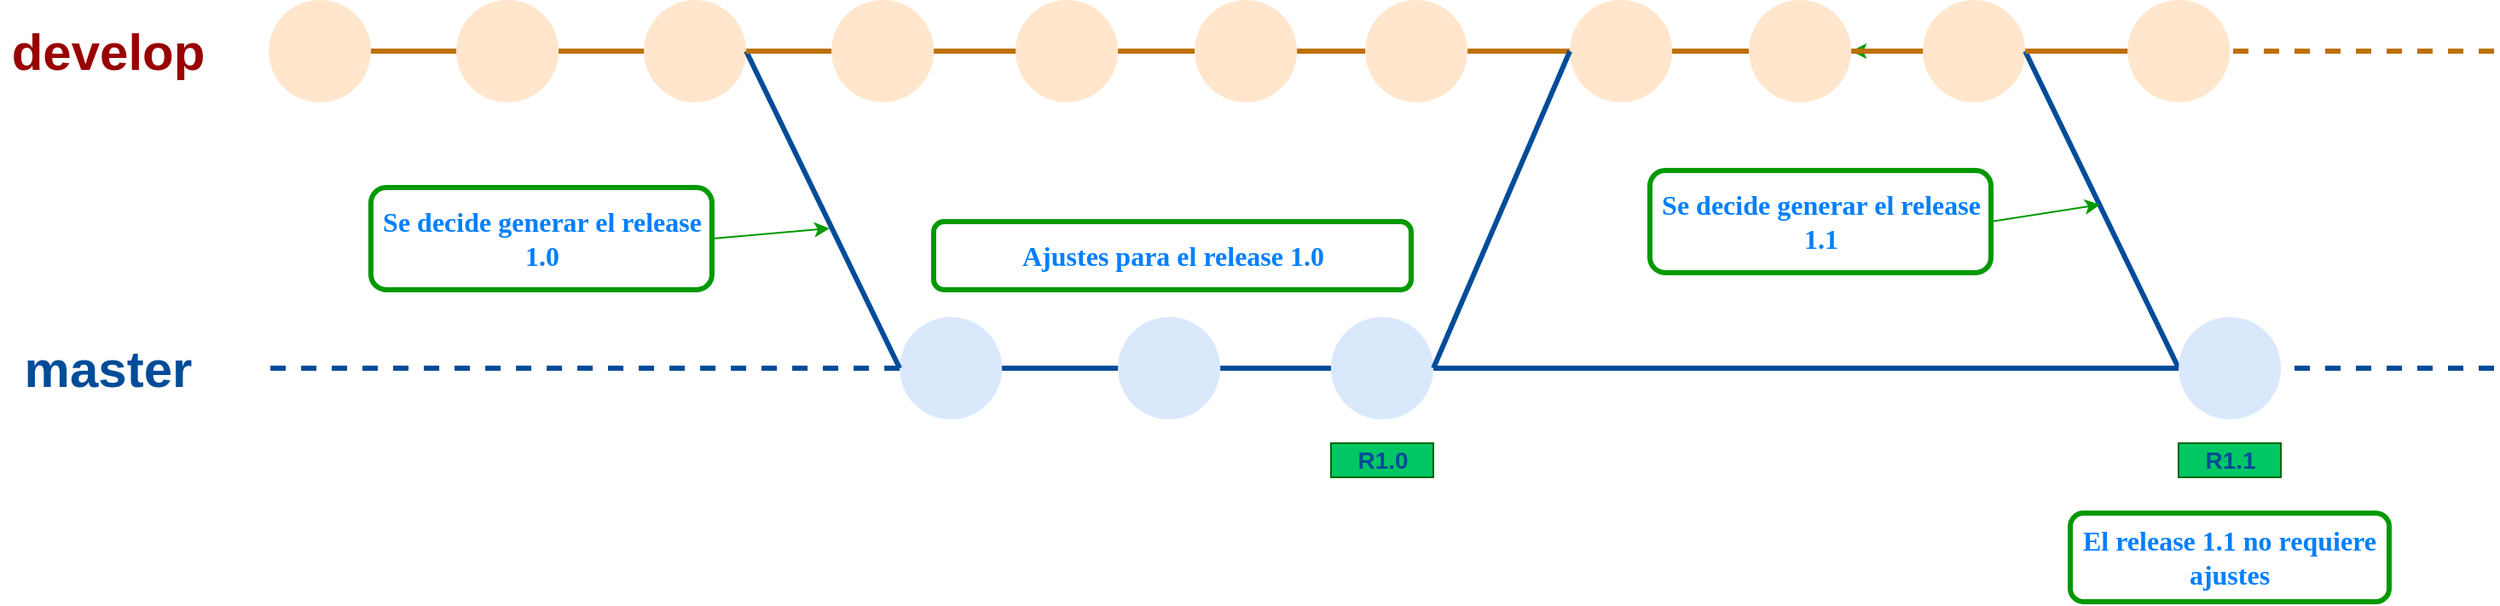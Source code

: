 <mxfile version="12.1.3" type="device" pages="1"><diagram id="HAET5fpl5bqPvAFkC88v" name="Page-1"><mxGraphModel dx="1491" dy="904" grid="0" gridSize="10" guides="1" tooltips="1" connect="1" arrows="1" fold="1" page="1" pageScale="1" pageWidth="1100" pageHeight="1169" math="0" shadow="0"><root><mxCell id="0"/><mxCell id="1" parent="0"/><mxCell id="OzglFJ8sJ1fg2wrmD4SC-4" value="" style="ellipse;whiteSpace=wrap;html=1;aspect=fixed;fillColor=#FFE6CC;strokeColor=none;" parent="1" vertex="1"><mxGeometry x="337.559" y="50" width="60" height="60" as="geometry"/></mxCell><mxCell id="OzglFJ8sJ1fg2wrmD4SC-5" value="" style="ellipse;whiteSpace=wrap;html=1;aspect=fixed;fillColor=#FFE6CC;strokeColor=none;" parent="1" vertex="1"><mxGeometry x="447.559" y="50" width="60" height="60" as="geometry"/></mxCell><mxCell id="OzglFJ8sJ1fg2wrmD4SC-6" value="" style="endArrow=none;html=1;entryX=1;entryY=0.5;entryDx=0;entryDy=0;exitX=0;exitY=0.5;exitDx=0;exitDy=0;endFill=0;fillColor=#f0a30a;strokeColor=#BD7000;strokeWidth=3;" parent="1" source="OzglFJ8sJ1fg2wrmD4SC-5" target="OzglFJ8sJ1fg2wrmD4SC-4" edge="1"><mxGeometry width="50" height="50" relative="1" as="geometry"><mxPoint x="337.559" y="200" as="sourcePoint"/><mxPoint x="387.559" y="150" as="targetPoint"/></mxGeometry></mxCell><mxCell id="hbwKmorQYRs0Cjv_wLM8-2" value="" style="ellipse;whiteSpace=wrap;html=1;aspect=fixed;fillColor=#dae8fc;strokeColor=none;direction=south;" vertex="1" parent="1"><mxGeometry x="597.559" y="236" width="60" height="60" as="geometry"/></mxCell><mxCell id="hbwKmorQYRs0Cjv_wLM8-4" value="" style="endArrow=none;html=1;entryX=1;entryY=0.5;entryDx=0;entryDy=0;exitX=0.5;exitY=1;exitDx=0;exitDy=0;endFill=0;fillColor=#f0a30a;strokeColor=#004C99;strokeWidth=3;" edge="1" parent="1" source="hbwKmorQYRs0Cjv_wLM8-2" target="OzglFJ8sJ1fg2wrmD4SC-5"><mxGeometry width="50" height="50" relative="1" as="geometry"><mxPoint x="590.559" y="68.5" as="sourcePoint"/><mxPoint x="517.559" y="133.5" as="targetPoint"/></mxGeometry></mxCell><mxCell id="hbwKmorQYRs0Cjv_wLM8-10" value="" style="ellipse;whiteSpace=wrap;html=1;aspect=fixed;fillColor=#FFE6CC;strokeColor=none;" vertex="1" parent="1"><mxGeometry x="557.559" y="50" width="60" height="60" as="geometry"/></mxCell><mxCell id="hbwKmorQYRs0Cjv_wLM8-11" value="" style="ellipse;whiteSpace=wrap;html=1;aspect=fixed;fillColor=#FFE6CC;strokeColor=none;" vertex="1" parent="1"><mxGeometry x="665.559" y="50" width="60" height="60" as="geometry"/></mxCell><mxCell id="hbwKmorQYRs0Cjv_wLM8-12" value="" style="endArrow=none;html=1;entryX=1;entryY=0.5;entryDx=0;entryDy=0;exitX=0;exitY=0.5;exitDx=0;exitDy=0;endFill=0;fillColor=#f0a30a;strokeColor=#BD7000;strokeWidth=3;" edge="1" parent="1" source="hbwKmorQYRs0Cjv_wLM8-11" target="hbwKmorQYRs0Cjv_wLM8-10"><mxGeometry width="50" height="50" relative="1" as="geometry"><mxPoint x="570.559" y="200" as="sourcePoint"/><mxPoint x="620.559" y="150" as="targetPoint"/></mxGeometry></mxCell><mxCell id="hbwKmorQYRs0Cjv_wLM8-15" value="" style="endArrow=none;html=1;entryX=1;entryY=0.5;entryDx=0;entryDy=0;exitX=0.5;exitY=1;exitDx=0;exitDy=0;endFill=0;fillColor=#f0a30a;strokeColor=#BD7000;strokeWidth=3;" edge="1" parent="1" source="hbwKmorQYRs0Cjv_wLM8-19"><mxGeometry width="50" height="50" relative="1" as="geometry"><mxPoint x="802.559" y="80" as="sourcePoint"/><mxPoint x="725.559" y="80" as="targetPoint"/></mxGeometry></mxCell><mxCell id="hbwKmorQYRs0Cjv_wLM8-19" value="" style="ellipse;whiteSpace=wrap;html=1;aspect=fixed;fillColor=#FFE6CC;strokeColor=none;direction=south;" vertex="1" parent="1"><mxGeometry x="770.559" y="50" width="60" height="60" as="geometry"/></mxCell><mxCell id="hbwKmorQYRs0Cjv_wLM8-22" value="" style="ellipse;whiteSpace=wrap;html=1;aspect=fixed;fillColor=#FFE6CC;strokeColor=none;" vertex="1" parent="1"><mxGeometry x="870.559" y="50" width="60" height="60" as="geometry"/></mxCell><mxCell id="hbwKmorQYRs0Cjv_wLM8-23" value="" style="endArrow=none;html=1;entryX=1;entryY=0.5;entryDx=0;entryDy=0;exitX=0;exitY=0.5;exitDx=0;exitDy=0;endFill=0;fillColor=#f0a30a;strokeColor=#BD7000;strokeWidth=3;" edge="1" parent="1" source="hbwKmorQYRs0Cjv_wLM8-22"><mxGeometry width="50" height="50" relative="1" as="geometry"><mxPoint x="770.559" y="200" as="sourcePoint"/><mxPoint x="830.559" y="80" as="targetPoint"/></mxGeometry></mxCell><mxCell id="hbwKmorQYRs0Cjv_wLM8-30" value="" style="ellipse;whiteSpace=wrap;html=1;aspect=fixed;fillColor=#FFE6CC;strokeColor=none;" vertex="1" parent="1"><mxGeometry x="990.559" y="50" width="60" height="60" as="geometry"/></mxCell><mxCell id="hbwKmorQYRs0Cjv_wLM8-36" value="" style="endArrow=none;html=1;entryX=1;entryY=0.5;entryDx=0;entryDy=0;endFill=0;fillColor=#f0a30a;strokeColor=#BD7000;strokeWidth=3;exitX=0;exitY=0.5;exitDx=0;exitDy=0;" edge="1" parent="1" source="hbwKmorQYRs0Cjv_wLM8-30" target="hbwKmorQYRs0Cjv_wLM8-22"><mxGeometry width="50" height="50" relative="1" as="geometry"><mxPoint x="882.059" y="3" as="sourcePoint"/><mxPoint x="805.059" y="3" as="targetPoint"/></mxGeometry></mxCell><mxCell id="hbwKmorQYRs0Cjv_wLM8-108" value="" style="ellipse;whiteSpace=wrap;html=1;aspect=fixed;fillColor=#FFE6CC;strokeColor=none;" vertex="1" parent="1"><mxGeometry x="227.559" y="50" width="60" height="60" as="geometry"/></mxCell><mxCell id="hbwKmorQYRs0Cjv_wLM8-109" value="" style="endArrow=none;html=1;entryX=1;entryY=0.5;entryDx=0;entryDy=0;endFill=0;fillColor=#f0a30a;strokeColor=#BD7000;strokeWidth=3;exitX=0;exitY=0.5;exitDx=0;exitDy=0;" edge="1" parent="1" target="hbwKmorQYRs0Cjv_wLM8-108" source="OzglFJ8sJ1fg2wrmD4SC-4"><mxGeometry width="50" height="50" relative="1" as="geometry"><mxPoint x="287.5" y="113.5" as="sourcePoint"/><mxPoint x="277.559" y="150" as="targetPoint"/></mxGeometry></mxCell><mxCell id="hbwKmorQYRs0Cjv_wLM8-113" value="" style="ellipse;whiteSpace=wrap;html=1;aspect=fixed;fillColor=#dae8fc;strokeColor=none;" vertex="1" parent="1"><mxGeometry x="725.559" y="236" width="60" height="60" as="geometry"/></mxCell><mxCell id="hbwKmorQYRs0Cjv_wLM8-114" value="" style="endArrow=none;html=1;exitX=0;exitY=0.5;exitDx=0;exitDy=0;endFill=0;fillColor=#f0a30a;strokeColor=#004C99;strokeWidth=3;" edge="1" parent="1" source="hbwKmorQYRs0Cjv_wLM8-113" target="hbwKmorQYRs0Cjv_wLM8-2"><mxGeometry width="50" height="50" relative="1" as="geometry"><mxPoint x="597.559" y="387" as="sourcePoint"/><mxPoint x="697.5" y="307" as="targetPoint"/></mxGeometry></mxCell><mxCell id="hbwKmorQYRs0Cjv_wLM8-116" value="" style="endArrow=none;html=1;entryX=1;entryY=0.5;entryDx=0;entryDy=0;exitX=0.5;exitY=1;exitDx=0;exitDy=0;endFill=0;fillColor=#f0a30a;strokeColor=#004C99;strokeWidth=3;" edge="1" parent="1" source="hbwKmorQYRs0Cjv_wLM8-117"><mxGeometry width="50" height="50" relative="1" as="geometry"><mxPoint x="862.559" y="266" as="sourcePoint"/><mxPoint x="785.559" y="266" as="targetPoint"/></mxGeometry></mxCell><mxCell id="hbwKmorQYRs0Cjv_wLM8-117" value="" style="ellipse;whiteSpace=wrap;html=1;aspect=fixed;fillColor=#dae8fc;strokeColor=none;direction=south;" vertex="1" parent="1"><mxGeometry x="850.559" y="236" width="60" height="60" as="geometry"/></mxCell><mxCell id="hbwKmorQYRs0Cjv_wLM8-119" value="" style="endArrow=none;html=1;entryX=1;entryY=0.5;entryDx=0;entryDy=0;endFill=0;fillColor=#f0a30a;strokeColor=#BD7000;strokeWidth=3;exitX=0;exitY=0.5;exitDx=0;exitDy=0;" edge="1" parent="1" source="hbwKmorQYRs0Cjv_wLM8-10" target="OzglFJ8sJ1fg2wrmD4SC-5"><mxGeometry width="50" height="50" relative="1" as="geometry"><mxPoint x="597.5" y="80" as="sourcePoint"/><mxPoint x="667.559" y="90" as="targetPoint"/></mxGeometry></mxCell><mxCell id="hbwKmorQYRs0Cjv_wLM8-120" value="" style="endArrow=none;html=1;entryX=0;entryY=0.5;entryDx=0;entryDy=0;exitX=0.5;exitY=0;exitDx=0;exitDy=0;endFill=0;fillColor=#f0a30a;strokeColor=#004C99;strokeWidth=3;" edge="1" parent="1" source="hbwKmorQYRs0Cjv_wLM8-117" target="hbwKmorQYRs0Cjv_wLM8-30"><mxGeometry width="50" height="50" relative="1" as="geometry"><mxPoint x="607.559" y="276" as="sourcePoint"/><mxPoint x="517.559" y="90" as="targetPoint"/></mxGeometry></mxCell><mxCell id="hbwKmorQYRs0Cjv_wLM8-125" value="&lt;span style=&quot;color: rgb(0 , 127 , 255) ; font-family: &amp;#34;verdana&amp;#34; ; font-size: 16px ; font-weight: 700 ; white-space: normal&quot;&gt;Se decide generar el release 1.0&lt;/span&gt;" style="rounded=1;whiteSpace=wrap;html=1;strokeColor=#009900;strokeWidth=3;fillColor=none;fontColor=#990000;" vertex="1" parent="1"><mxGeometry x="287.5" y="160" width="200" height="60" as="geometry"/></mxCell><mxCell id="hbwKmorQYRs0Cjv_wLM8-126" value="" style="endArrow=classic;html=1;strokeColor=#009900;fontColor=#990000;exitX=1;exitY=0.5;exitDx=0;exitDy=0;" edge="1" parent="1" source="hbwKmorQYRs0Cjv_wLM8-125"><mxGeometry width="50" height="50" relative="1" as="geometry"><mxPoint x="537.5" y="240" as="sourcePoint"/><mxPoint x="556.5" y="184" as="targetPoint"/></mxGeometry></mxCell><mxCell id="hbwKmorQYRs0Cjv_wLM8-127" value="&lt;span style=&quot;color: rgb(0 , 127 , 255) ; font-family: &amp;#34;verdana&amp;#34; ; font-size: 16px ; font-weight: 700 ; white-space: normal&quot;&gt;Ajustes para el release 1.0&lt;/span&gt;" style="rounded=1;whiteSpace=wrap;html=1;strokeColor=#009900;strokeWidth=3;fillColor=none;fontColor=#990000;" vertex="1" parent="1"><mxGeometry x="617.5" y="180" width="280" height="40" as="geometry"/></mxCell><mxCell id="hbwKmorQYRs0Cjv_wLM8-128" value="R1.0" style="text;html=1;strokeColor=#006600;fillColor=#00C764;align=center;verticalAlign=middle;whiteSpace=wrap;rounded=0;fontStyle=1;fontSize=14;fontColor=#004C99;" vertex="1" parent="1"><mxGeometry x="850.5" y="310" width="60" height="20" as="geometry"/></mxCell><mxCell id="hbwKmorQYRs0Cjv_wLM8-129" value="" style="endArrow=none;html=1;exitX=0.5;exitY=1;exitDx=0;exitDy=0;endFill=0;fillColor=#f0a30a;strokeColor=#BD7000;strokeWidth=3;entryX=1;entryY=0.5;entryDx=0;entryDy=0;" edge="1" parent="1" source="hbwKmorQYRs0Cjv_wLM8-130" target="hbwKmorQYRs0Cjv_wLM8-30"><mxGeometry width="50" height="50" relative="1" as="geometry"><mxPoint x="1127.559" y="80" as="sourcePoint"/><mxPoint x="1067.5" y="130" as="targetPoint"/></mxGeometry></mxCell><mxCell id="hbwKmorQYRs0Cjv_wLM8-130" value="" style="ellipse;whiteSpace=wrap;html=1;aspect=fixed;fillColor=#FFE6CC;strokeColor=none;direction=south;" vertex="1" parent="1"><mxGeometry x="1095.559" y="50" width="60" height="60" as="geometry"/></mxCell><mxCell id="hbwKmorQYRs0Cjv_wLM8-150" value="" style="edgeStyle=none;rounded=0;orthogonalLoop=1;jettySize=auto;html=1;dashed=1;strokeColor=#009900;fontColor=#990000;" edge="1" parent="1" source="hbwKmorQYRs0Cjv_wLM8-131" target="hbwKmorQYRs0Cjv_wLM8-130"><mxGeometry relative="1" as="geometry"/></mxCell><mxCell id="hbwKmorQYRs0Cjv_wLM8-131" value="" style="ellipse;whiteSpace=wrap;html=1;aspect=fixed;fillColor=#FFE6CC;strokeColor=none;" vertex="1" parent="1"><mxGeometry x="1197.559" y="50" width="60" height="60" as="geometry"/></mxCell><mxCell id="hbwKmorQYRs0Cjv_wLM8-132" value="" style="endArrow=none;html=1;exitX=0;exitY=0.5;exitDx=0;exitDy=0;endFill=0;fillColor=#f0a30a;strokeColor=#BD7000;strokeWidth=3;entryX=0.5;entryY=0;entryDx=0;entryDy=0;" edge="1" parent="1" source="hbwKmorQYRs0Cjv_wLM8-131" target="hbwKmorQYRs0Cjv_wLM8-130"><mxGeometry width="50" height="50" relative="1" as="geometry"><mxPoint x="1095.559" y="200" as="sourcePoint"/><mxPoint x="1174.5" y="111" as="targetPoint"/></mxGeometry></mxCell><mxCell id="hbwKmorQYRs0Cjv_wLM8-133" value="" style="endArrow=none;html=1;exitX=0.5;exitY=1;exitDx=0;exitDy=0;endFill=0;fillColor=#f0a30a;strokeColor=#004C99;strokeWidth=3;entryX=1;entryY=0.5;entryDx=0;entryDy=0" edge="1" parent="1" source="hbwKmorQYRs0Cjv_wLM8-134" target="hbwKmorQYRs0Cjv_wLM8-131"><mxGeometry width="50" height="50" relative="1" as="geometry"><mxPoint x="1345.559" y="266" as="sourcePoint"/><mxPoint x="1317.5" y="100" as="targetPoint"/></mxGeometry></mxCell><mxCell id="hbwKmorQYRs0Cjv_wLM8-134" value="" style="ellipse;whiteSpace=wrap;html=1;aspect=fixed;fillColor=#dae8fc;strokeColor=none;direction=south;" vertex="1" parent="1"><mxGeometry x="1347.559" y="236" width="60" height="60" as="geometry"/></mxCell><mxCell id="hbwKmorQYRs0Cjv_wLM8-135" value="R1.1" style="text;html=1;strokeColor=#006600;fillColor=#00C764;align=center;verticalAlign=middle;whiteSpace=wrap;rounded=0;fontStyle=1;fontSize=14;fontColor=#004C99;" vertex="1" parent="1"><mxGeometry x="1347.5" y="310" width="60" height="20" as="geometry"/></mxCell><mxCell id="hbwKmorQYRs0Cjv_wLM8-136" value="&lt;span style=&quot;color: rgb(0 , 127 , 255) ; font-family: &amp;#34;verdana&amp;#34; ; font-size: 16px ; font-weight: 700 ; white-space: normal&quot;&gt;Se decide generar el release 1.1&lt;/span&gt;" style="rounded=1;whiteSpace=wrap;html=1;strokeColor=#009900;strokeWidth=3;fillColor=none;fontColor=#990000;" vertex="1" parent="1"><mxGeometry x="1037.5" y="150" width="200" height="60" as="geometry"/></mxCell><mxCell id="hbwKmorQYRs0Cjv_wLM8-137" value="" style="endArrow=classic;html=1;strokeColor=#009900;fontColor=#990000;exitX=1;exitY=0.5;exitDx=0;exitDy=0;" edge="1" parent="1" source="hbwKmorQYRs0Cjv_wLM8-136"><mxGeometry width="50" height="50" relative="1" as="geometry"><mxPoint x="1287.5" y="230" as="sourcePoint"/><mxPoint x="1301.5" y="170" as="targetPoint"/></mxGeometry></mxCell><mxCell id="hbwKmorQYRs0Cjv_wLM8-142" value="" style="endArrow=none;html=1;entryX=0.5;entryY=0;entryDx=0;entryDy=0;exitX=0.5;exitY=1;exitDx=0;exitDy=0;endFill=0;fillColor=#f0a30a;strokeColor=#004C99;strokeWidth=3;" edge="1" parent="1" source="hbwKmorQYRs0Cjv_wLM8-134" target="hbwKmorQYRs0Cjv_wLM8-117"><mxGeometry width="50" height="50" relative="1" as="geometry"><mxPoint x="860.559" y="276" as="sourcePoint"/><mxPoint x="795.559" y="276" as="targetPoint"/></mxGeometry></mxCell><mxCell id="hbwKmorQYRs0Cjv_wLM8-144" value="&lt;span style=&quot;color: rgb(0 , 127 , 255) ; font-family: &amp;#34;verdana&amp;#34; ; font-size: 16px ; font-weight: 700 ; white-space: normal&quot;&gt;El release 1.1 no requiere ajustes&lt;/span&gt;" style="rounded=1;whiteSpace=wrap;html=1;strokeColor=#009900;strokeWidth=3;fillColor=none;fontColor=#990000;" vertex="1" parent="1"><mxGeometry x="1284" y="351" width="187" height="52" as="geometry"/></mxCell><mxCell id="hbwKmorQYRs0Cjv_wLM8-145" value="" style="endArrow=none;html=1;endFill=0;fillColor=#f0a30a;strokeColor=#BD7000;strokeWidth=3;entryX=1;entryY=0.5;entryDx=0;entryDy=0;dashed=1;" edge="1" parent="1" target="hbwKmorQYRs0Cjv_wLM8-148"><mxGeometry width="50" height="50" relative="1" as="geometry"><mxPoint x="1532.5" y="80" as="sourcePoint"/><mxPoint x="1165.559" y="90" as="targetPoint"/></mxGeometry></mxCell><mxCell id="hbwKmorQYRs0Cjv_wLM8-146" value="" style="endArrow=none;html=1;endFill=0;fillColor=#f0a30a;strokeColor=#004C99;strokeWidth=3;dashed=1;" edge="1" parent="1" target="hbwKmorQYRs0Cjv_wLM8-134"><mxGeometry width="50" height="50" relative="1" as="geometry"><mxPoint x="1532.5" y="266" as="sourcePoint"/><mxPoint x="920.559" y="276" as="targetPoint"/></mxGeometry></mxCell><mxCell id="hbwKmorQYRs0Cjv_wLM8-147" value="" style="endArrow=none;html=1;endFill=0;fillColor=#f0a30a;strokeColor=#004C99;strokeWidth=3;dashed=1;exitX=0.5;exitY=1;exitDx=0;exitDy=0;" edge="1" parent="1" source="hbwKmorQYRs0Cjv_wLM8-2"><mxGeometry width="50" height="50" relative="1" as="geometry"><mxPoint x="578" y="395" as="sourcePoint"/><mxPoint x="228" y="266" as="targetPoint"/></mxGeometry></mxCell><mxCell id="hbwKmorQYRs0Cjv_wLM8-148" value="" style="ellipse;whiteSpace=wrap;html=1;aspect=fixed;fillColor=#FFE6CC;strokeColor=none;" vertex="1" parent="1"><mxGeometry x="1317.559" y="50" width="60" height="60" as="geometry"/></mxCell><mxCell id="hbwKmorQYRs0Cjv_wLM8-149" value="" style="endArrow=none;html=1;exitX=0;exitY=0.5;exitDx=0;exitDy=0;endFill=0;fillColor=#f0a30a;strokeColor=#BD7000;strokeWidth=3;entryX=1;entryY=0.5;entryDx=0;entryDy=0;" edge="1" parent="1" source="hbwKmorQYRs0Cjv_wLM8-148" target="hbwKmorQYRs0Cjv_wLM8-131"><mxGeometry width="50" height="50" relative="1" as="geometry"><mxPoint x="1105.559" y="210" as="sourcePoint"/><mxPoint x="1165.559" y="90" as="targetPoint"/></mxGeometry></mxCell><mxCell id="hbwKmorQYRs0Cjv_wLM8-151" value="&lt;font size=&quot;1&quot;&gt;&lt;b style=&quot;font-size: 30px&quot;&gt;develop&lt;/b&gt;&lt;/font&gt;" style="text;html=1;strokeColor=none;fillColor=none;align=center;verticalAlign=middle;whiteSpace=wrap;rounded=0;fontColor=#990000;" vertex="1" parent="1"><mxGeometry x="70" y="56.5" width="127" height="47" as="geometry"/></mxCell><mxCell id="hbwKmorQYRs0Cjv_wLM8-153" value="&lt;font size=&quot;1&quot; color=&quot;#004c99&quot;&gt;&lt;b style=&quot;font-size: 30px&quot;&gt;master&lt;/b&gt;&lt;/font&gt;" style="text;html=1;strokeColor=none;fillColor=none;align=center;verticalAlign=middle;whiteSpace=wrap;rounded=0;fontColor=#990000;" vertex="1" parent="1"><mxGeometry x="70" y="242.5" width="127" height="47" as="geometry"/></mxCell></root></mxGraphModel></diagram></mxfile>